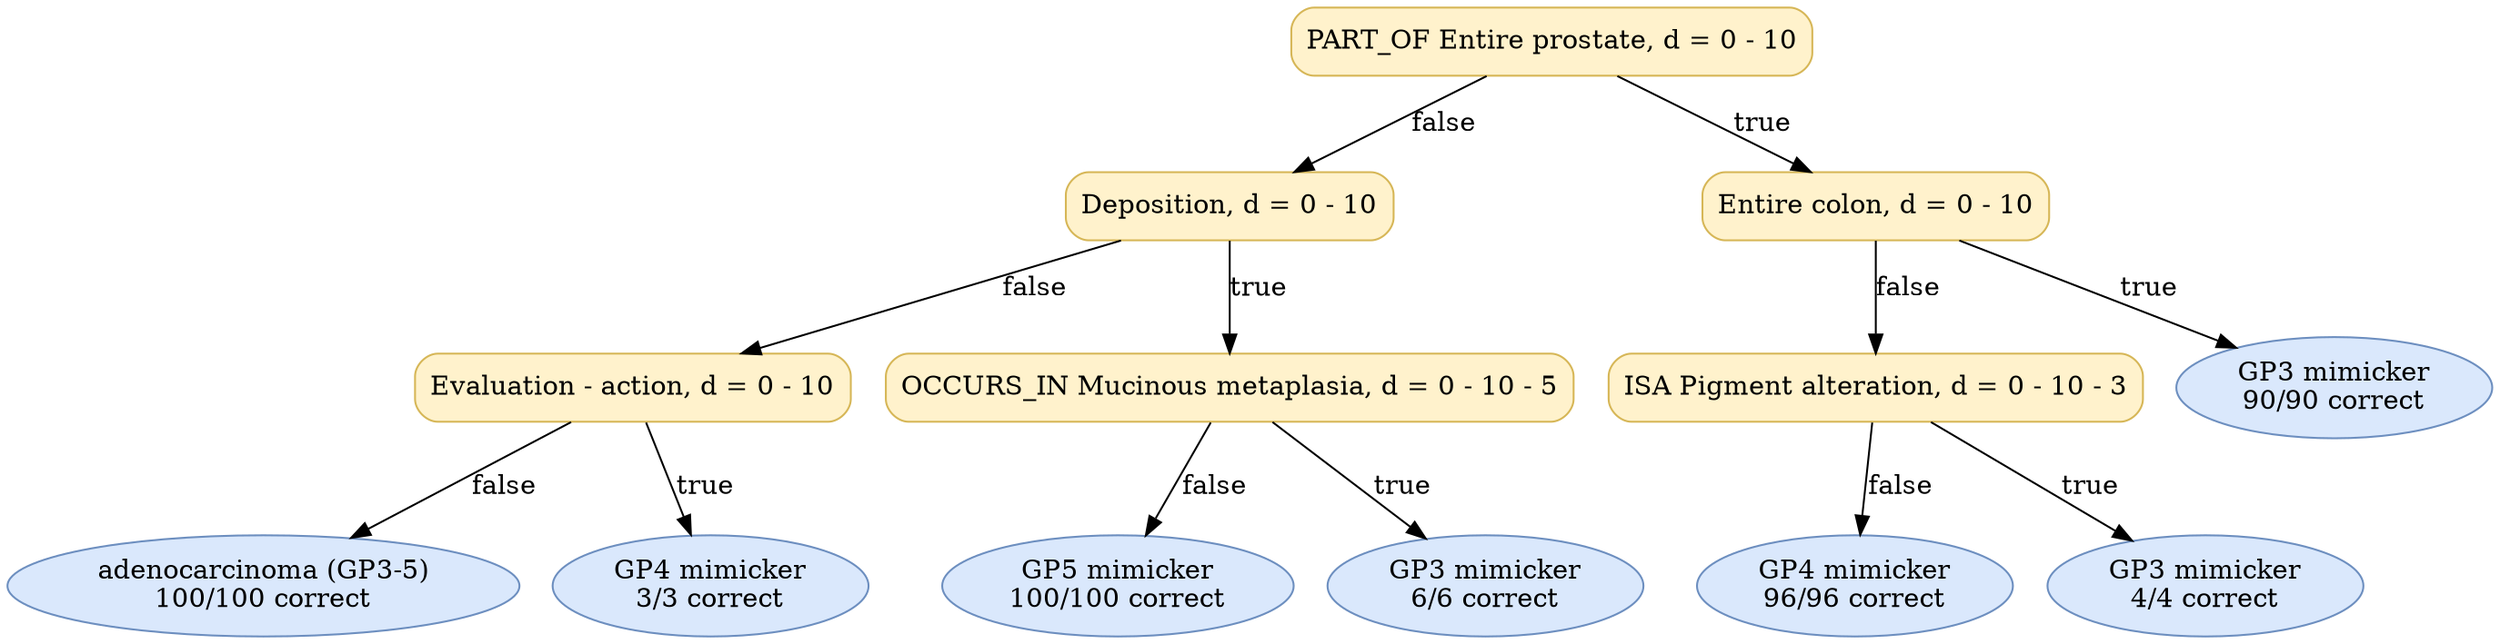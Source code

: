 digraph "DT" {
fontname="Times-Roman";
label="";
node [fontname="Times-Roman"];
Node1 [color="#D6B656", fillcolor="#FFF2CC", label="PART_OF Entire prostate, d = 0 - 10", shape="box", style="rounded,filled"];
Node2 [color="#D6B656", fillcolor="#FFF2CC", label="Deposition, d = 0 - 10", shape="box", style="rounded,filled"];
Node3 [color="#D6B656", fillcolor="#FFF2CC", label="Evaluation - action, d = 0 - 10", shape="box", style="rounded,filled"];
Node4 [color="#6C8EBF", fillcolor="#DAE8FC", label=<adenocarcinoma (GP3-5)<br/>100/100 correct>, shape="ellipse", style="rounded,filled"];
Node5 [color="#6C8EBF", fillcolor="#DAE8FC", label=<GP4 mimicker<br/>3/3 correct>, shape="ellipse", style="rounded,filled"];
Node6 [color="#D6B656", fillcolor="#FFF2CC", label="OCCURS_IN Mucinous metaplasia, d = 0 - 10 - 5", shape="box", style="rounded,filled"];
Node7 [color="#6C8EBF", fillcolor="#DAE8FC", label=<GP5 mimicker<br/>100/100 correct>, shape="ellipse", style="rounded,filled"];
Node8 [color="#6C8EBF", fillcolor="#DAE8FC", label=<GP3 mimicker<br/>6/6 correct>, shape="ellipse", style="rounded,filled"];
Node9 [color="#D6B656", fillcolor="#FFF2CC", label="Entire colon, d = 0 - 10", shape="box", style="rounded,filled"];
Node10 [color="#D6B656", fillcolor="#FFF2CC", label="ISA Pigment alteration, d = 0 - 10 - 3", shape="box", style="rounded,filled"];
Node11 [color="#6C8EBF", fillcolor="#DAE8FC", label=<GP4 mimicker<br/>96/96 correct>, shape="ellipse", style="rounded,filled"];
Node12 [color="#6C8EBF", fillcolor="#DAE8FC", label=<GP3 mimicker<br/>4/4 correct>, shape="ellipse", style="rounded,filled"];
Node13 [color="#6C8EBF", fillcolor="#DAE8FC", label=<GP3 mimicker<br/>90/90 correct>, shape="ellipse", style="rounded,filled"];
Node1 -> Node2  [key=0, label="false"];
Node1 -> Node9  [key=0, label="true"];
Node2 -> Node3  [key=0, label="false"];
Node2 -> Node6  [key=0, label="true"];
Node3 -> Node4  [key=0, label="false"];
Node3 -> Node5  [key=0, label="true"];
Node6 -> Node7  [key=0, label="false"];
Node6 -> Node8  [key=0, label="true"];
Node9 -> Node10  [key=0, label="false"];
Node9 -> Node13  [key=0, label="true"];
Node10 -> Node11  [key=0, label="false"];
Node10 -> Node12  [key=0, label="true"];
}

